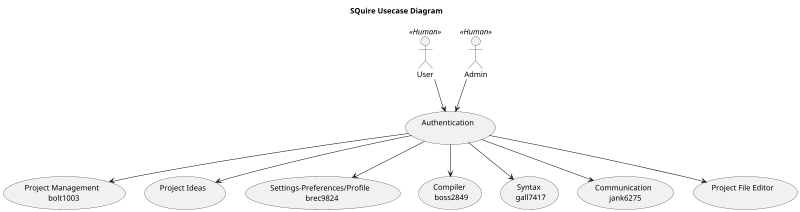 @startuml
scale 800 width
title SQuire Usecase Diagram
'left to right direction

User << Human >>
Admin << Human >>
'Server << Application >>

User --> (Authentication \n )
Admin --> (Authentication \n )

(Authentication \n ) --> (Project Management \n bolt1003)
(Authentication \n ) --> (Project Ideas \n )
(Authentication \n ) --> (Settings-Preferences/Profile \n brec9824)
(Authentication \n ) --> (Compiler \n boss2849)
(Authentication \n ) --> (Syntax \n gall7417)
(Authentication \n ) --> (Communication \n jank6275)
(Authentication \n ) --> (Project File Editor \n )

/'
Server -- (Authentication \n )
Server -- (Project Ideas \n )
Server -- (User Preferences \n )
Server -- (User Profile \n )
Server -- (Communication \n )
Server -- (Project Management \n )
Server -- (Project User Management \n )
Server -- (Project File Management \n )
'/

@enduml